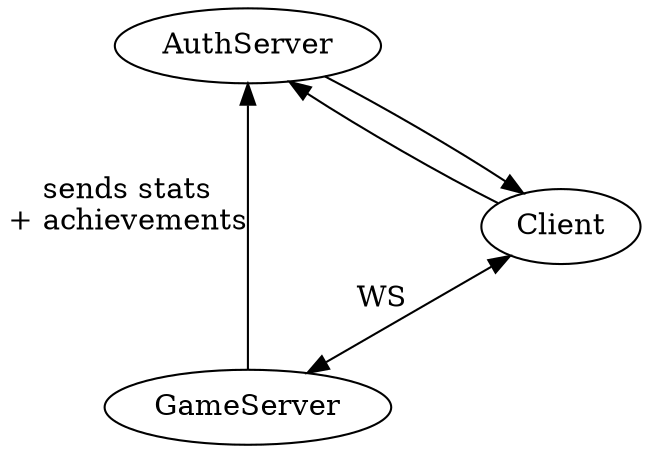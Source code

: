 digraph {
  layout="circo"
  GameServer
  GameServer -> AuthServer [label="sends stats\n+ achievements"]
  Client -> AuthServer
  AuthServer -> Client
  Client -> GameServer [dir="both",label="WS"]
}
